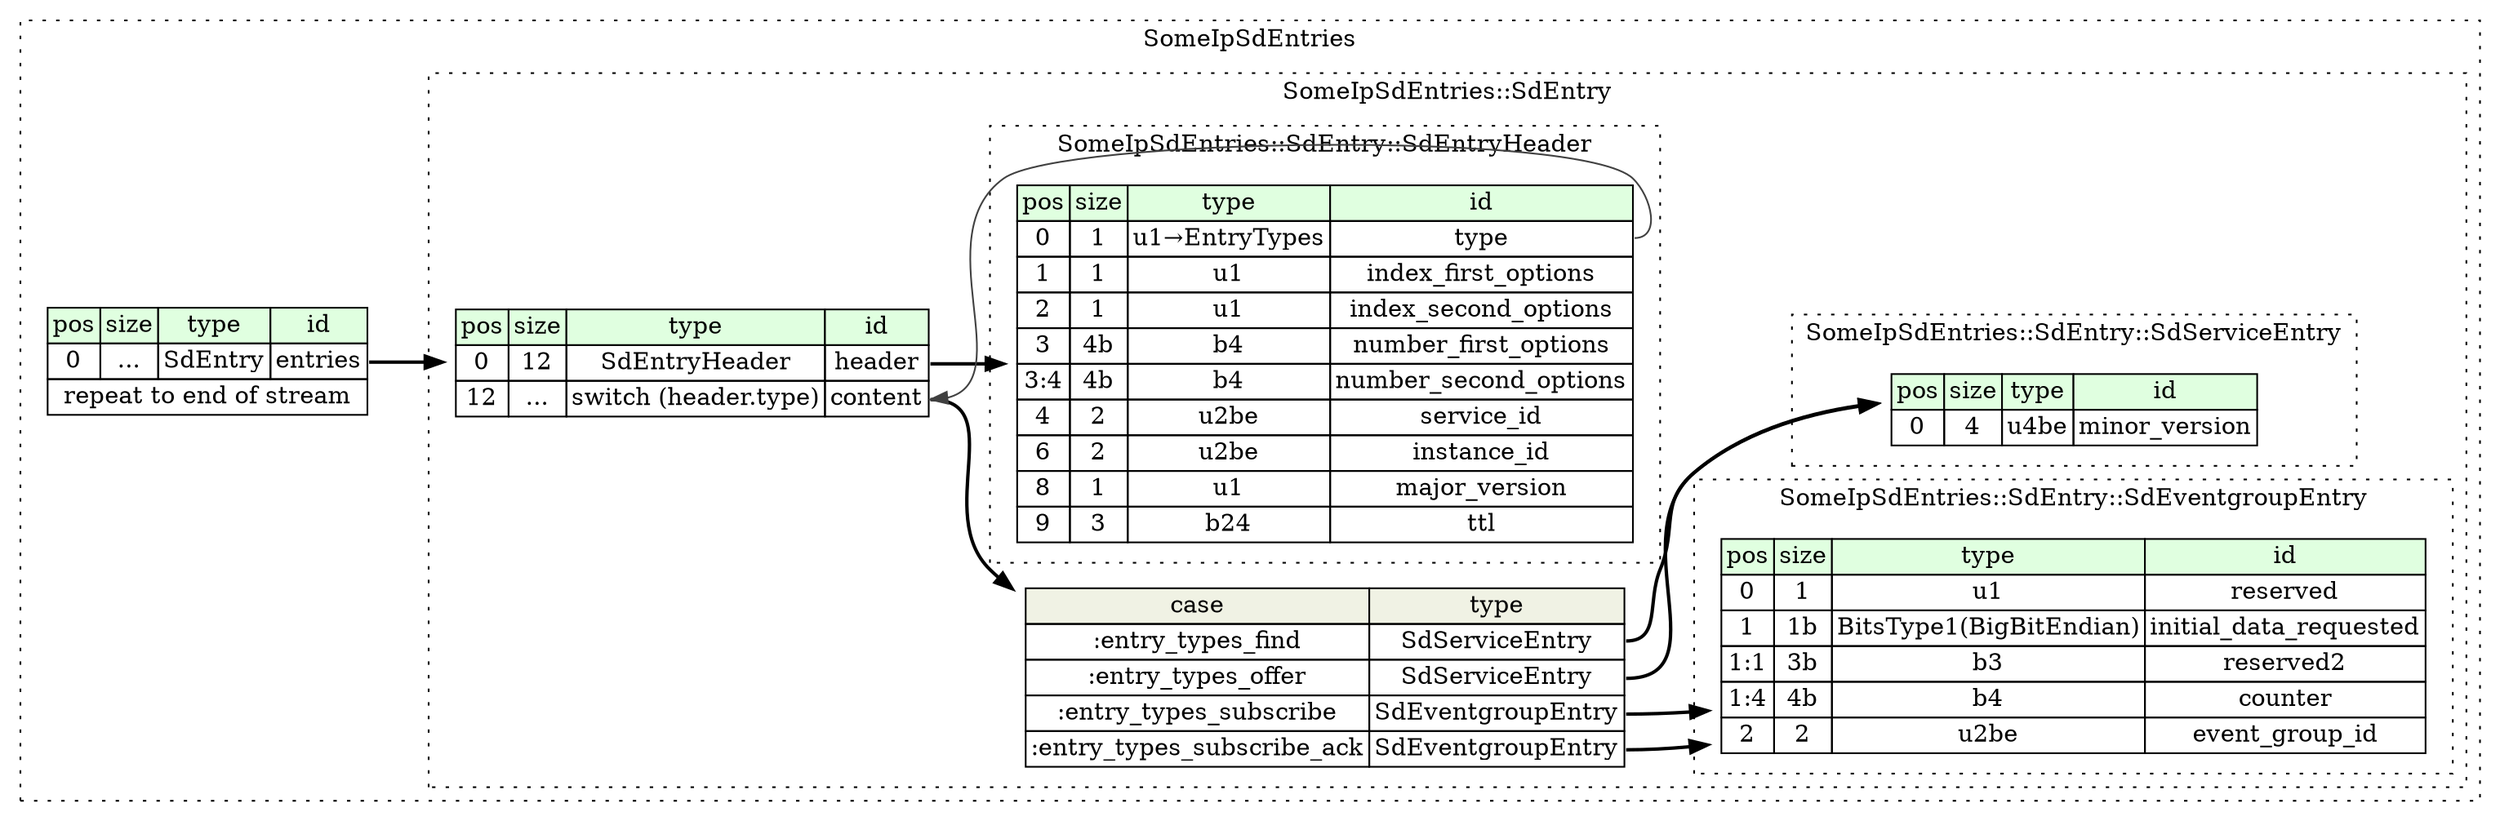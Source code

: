 digraph {
	rankdir=LR;
	node [shape=plaintext];
	subgraph cluster__some_ip_sd_entries {
		label="SomeIpSdEntries";
		graph[style=dotted];

		some_ip_sd_entries__seq [label=<<TABLE BORDER="0" CELLBORDER="1" CELLSPACING="0">
			<TR><TD BGCOLOR="#E0FFE0">pos</TD><TD BGCOLOR="#E0FFE0">size</TD><TD BGCOLOR="#E0FFE0">type</TD><TD BGCOLOR="#E0FFE0">id</TD></TR>
			<TR><TD PORT="entries_pos">0</TD><TD PORT="entries_size">...</TD><TD>SdEntry</TD><TD PORT="entries_type">entries</TD></TR>
			<TR><TD COLSPAN="4" PORT="entries__repeat">repeat to end of stream</TD></TR>
		</TABLE>>];
		subgraph cluster__sd_entry {
			label="SomeIpSdEntries::SdEntry";
			graph[style=dotted];

			sd_entry__seq [label=<<TABLE BORDER="0" CELLBORDER="1" CELLSPACING="0">
				<TR><TD BGCOLOR="#E0FFE0">pos</TD><TD BGCOLOR="#E0FFE0">size</TD><TD BGCOLOR="#E0FFE0">type</TD><TD BGCOLOR="#E0FFE0">id</TD></TR>
				<TR><TD PORT="header_pos">0</TD><TD PORT="header_size">12</TD><TD>SdEntryHeader</TD><TD PORT="header_type">header</TD></TR>
				<TR><TD PORT="content_pos">12</TD><TD PORT="content_size">...</TD><TD>switch (header.type)</TD><TD PORT="content_type">content</TD></TR>
			</TABLE>>];
sd_entry__seq_content_switch [label=<<TABLE BORDER="0" CELLBORDER="1" CELLSPACING="0">
	<TR><TD BGCOLOR="#F0F2E4">case</TD><TD BGCOLOR="#F0F2E4">type</TD></TR>
	<TR><TD>:entry_types_find</TD><TD PORT="case0">SdServiceEntry</TD></TR>
	<TR><TD>:entry_types_offer</TD><TD PORT="case1">SdServiceEntry</TD></TR>
	<TR><TD>:entry_types_subscribe</TD><TD PORT="case2">SdEventgroupEntry</TD></TR>
	<TR><TD>:entry_types_subscribe_ack</TD><TD PORT="case3">SdEventgroupEntry</TD></TR>
</TABLE>>];
			subgraph cluster__sd_entry_header {
				label="SomeIpSdEntries::SdEntry::SdEntryHeader";
				graph[style=dotted];

				sd_entry_header__seq [label=<<TABLE BORDER="0" CELLBORDER="1" CELLSPACING="0">
					<TR><TD BGCOLOR="#E0FFE0">pos</TD><TD BGCOLOR="#E0FFE0">size</TD><TD BGCOLOR="#E0FFE0">type</TD><TD BGCOLOR="#E0FFE0">id</TD></TR>
					<TR><TD PORT="type_pos">0</TD><TD PORT="type_size">1</TD><TD>u1→EntryTypes</TD><TD PORT="type_type">type</TD></TR>
					<TR><TD PORT="index_first_options_pos">1</TD><TD PORT="index_first_options_size">1</TD><TD>u1</TD><TD PORT="index_first_options_type">index_first_options</TD></TR>
					<TR><TD PORT="index_second_options_pos">2</TD><TD PORT="index_second_options_size">1</TD><TD>u1</TD><TD PORT="index_second_options_type">index_second_options</TD></TR>
					<TR><TD PORT="number_first_options_pos">3</TD><TD PORT="number_first_options_size">4b</TD><TD>b4</TD><TD PORT="number_first_options_type">number_first_options</TD></TR>
					<TR><TD PORT="number_second_options_pos">3:4</TD><TD PORT="number_second_options_size">4b</TD><TD>b4</TD><TD PORT="number_second_options_type">number_second_options</TD></TR>
					<TR><TD PORT="service_id_pos">4</TD><TD PORT="service_id_size">2</TD><TD>u2be</TD><TD PORT="service_id_type">service_id</TD></TR>
					<TR><TD PORT="instance_id_pos">6</TD><TD PORT="instance_id_size">2</TD><TD>u2be</TD><TD PORT="instance_id_type">instance_id</TD></TR>
					<TR><TD PORT="major_version_pos">8</TD><TD PORT="major_version_size">1</TD><TD>u1</TD><TD PORT="major_version_type">major_version</TD></TR>
					<TR><TD PORT="ttl_pos">9</TD><TD PORT="ttl_size">3</TD><TD>b24</TD><TD PORT="ttl_type">ttl</TD></TR>
				</TABLE>>];
			}
			subgraph cluster__sd_service_entry {
				label="SomeIpSdEntries::SdEntry::SdServiceEntry";
				graph[style=dotted];

				sd_service_entry__seq [label=<<TABLE BORDER="0" CELLBORDER="1" CELLSPACING="0">
					<TR><TD BGCOLOR="#E0FFE0">pos</TD><TD BGCOLOR="#E0FFE0">size</TD><TD BGCOLOR="#E0FFE0">type</TD><TD BGCOLOR="#E0FFE0">id</TD></TR>
					<TR><TD PORT="minor_version_pos">0</TD><TD PORT="minor_version_size">4</TD><TD>u4be</TD><TD PORT="minor_version_type">minor_version</TD></TR>
				</TABLE>>];
			}
			subgraph cluster__sd_eventgroup_entry {
				label="SomeIpSdEntries::SdEntry::SdEventgroupEntry";
				graph[style=dotted];

				sd_eventgroup_entry__seq [label=<<TABLE BORDER="0" CELLBORDER="1" CELLSPACING="0">
					<TR><TD BGCOLOR="#E0FFE0">pos</TD><TD BGCOLOR="#E0FFE0">size</TD><TD BGCOLOR="#E0FFE0">type</TD><TD BGCOLOR="#E0FFE0">id</TD></TR>
					<TR><TD PORT="reserved_pos">0</TD><TD PORT="reserved_size">1</TD><TD>u1</TD><TD PORT="reserved_type">reserved</TD></TR>
					<TR><TD PORT="initial_data_requested_pos">1</TD><TD PORT="initial_data_requested_size">1b</TD><TD>BitsType1(BigBitEndian)</TD><TD PORT="initial_data_requested_type">initial_data_requested</TD></TR>
					<TR><TD PORT="reserved2_pos">1:1</TD><TD PORT="reserved2_size">3b</TD><TD>b3</TD><TD PORT="reserved2_type">reserved2</TD></TR>
					<TR><TD PORT="counter_pos">1:4</TD><TD PORT="counter_size">4b</TD><TD>b4</TD><TD PORT="counter_type">counter</TD></TR>
					<TR><TD PORT="event_group_id_pos">2</TD><TD PORT="event_group_id_size">2</TD><TD>u2be</TD><TD PORT="event_group_id_type">event_group_id</TD></TR>
				</TABLE>>];
			}
		}
	}
	some_ip_sd_entries__seq:entries_type -> sd_entry__seq [style=bold];
	sd_entry__seq:header_type -> sd_entry_header__seq [style=bold];
	sd_entry__seq:content_type -> sd_entry__seq_content_switch [style=bold];
	sd_entry__seq_content_switch:case0 -> sd_service_entry__seq [style=bold];
	sd_entry__seq_content_switch:case1 -> sd_service_entry__seq [style=bold];
	sd_entry__seq_content_switch:case2 -> sd_eventgroup_entry__seq [style=bold];
	sd_entry__seq_content_switch:case3 -> sd_eventgroup_entry__seq [style=bold];
	sd_entry_header__seq:type_type -> sd_entry__seq:content_type [color="#404040"];
}
